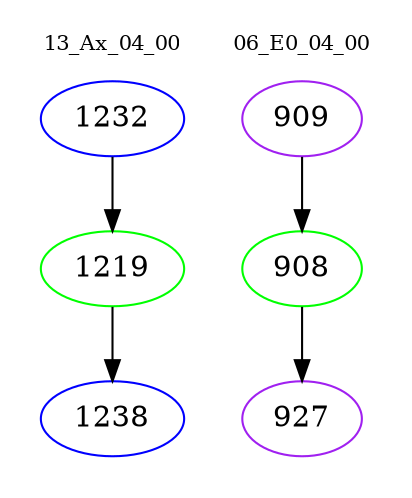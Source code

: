 digraph{
subgraph cluster_0 {
color = white
label = "13_Ax_04_00";
fontsize=10;
T0_1232 [label="1232", color="blue"]
T0_1232 -> T0_1219 [color="black"]
T0_1219 [label="1219", color="green"]
T0_1219 -> T0_1238 [color="black"]
T0_1238 [label="1238", color="blue"]
}
subgraph cluster_1 {
color = white
label = "06_E0_04_00";
fontsize=10;
T1_909 [label="909", color="purple"]
T1_909 -> T1_908 [color="black"]
T1_908 [label="908", color="green"]
T1_908 -> T1_927 [color="black"]
T1_927 [label="927", color="purple"]
}
}
